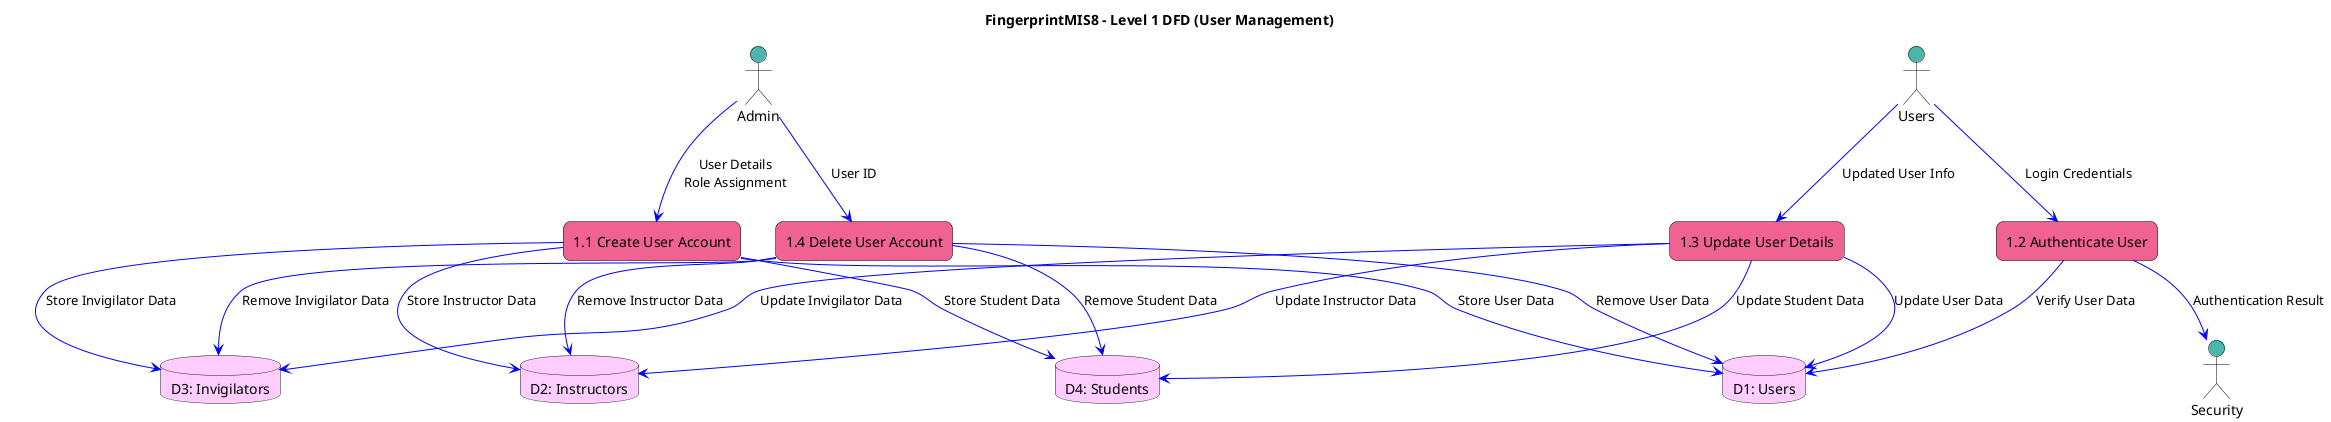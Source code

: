 @startuml
title FingerprintMIS8 - Level 1 DFD (User Management)

skinparam rectangle {
  BackgroundColor #f06292
  BorderColor black
  RoundCorner 15
  FontColor black
}

skinparam actor {
  BackgroundColor #4db6ac
  BorderColor black
  FontColor black
}

actor "Admin" as Admin #4db6ac
actor "Security" as Security #4db6ac
actor "Users" as Users #4db6ac

rectangle "1.1 Create User Account" as CreateUser #f06292
rectangle "1.2 Authenticate User" as AuthenticateUser #f06292
rectangle "1.3 Update User Details" as UpdateUser #f06292
rectangle "1.4 Delete User Account" as DeleteUser #f06292

database "D1: Users" as D1 #ffccff
database "D2: Instructors" as D2 #ffccff
database "D3: Invigilators" as D3 #ffccff
database "D4: Students" as D4 #ffccff

Admin -[#0000FF]-> CreateUser : User Details\nRole Assignment
CreateUser -[#0000FF]-> D1 : Store User Data
CreateUser -[#0000FF]-> D2 : Store Instructor Data
CreateUser -[#0000FF]-> D3 : Store Invigilator Data
CreateUser -[#0000FF]-> D4 : Store Student Data

Users -[#0000FF]-> AuthenticateUser : Login Credentials
AuthenticateUser -[#0000FF]-> D1 : Verify User Data
AuthenticateUser -[#0000FF]-> Security : Authentication Result

Users -[#0000FF]-> UpdateUser : Updated User Info
UpdateUser -[#0000FF]-> D1 : Update User Data
UpdateUser -[#0000FF]-> D2 : Update Instructor Data
UpdateUser -[#0000FF]-> D3 : Update Invigilator Data
UpdateUser -[#0000FF]-> D4 : Update Student Data

Admin -[#0000FF]-> DeleteUser : User ID
DeleteUser -[#0000FF]-> D1 : Remove User Data
DeleteUser -[#0000FF]-> D2 : Remove Instructor Data
DeleteUser -[#0000FF]-> D3 : Remove Invigilator Data
DeleteUser -[#0000FF]-> D4 : Remove Student Data

@enduml
